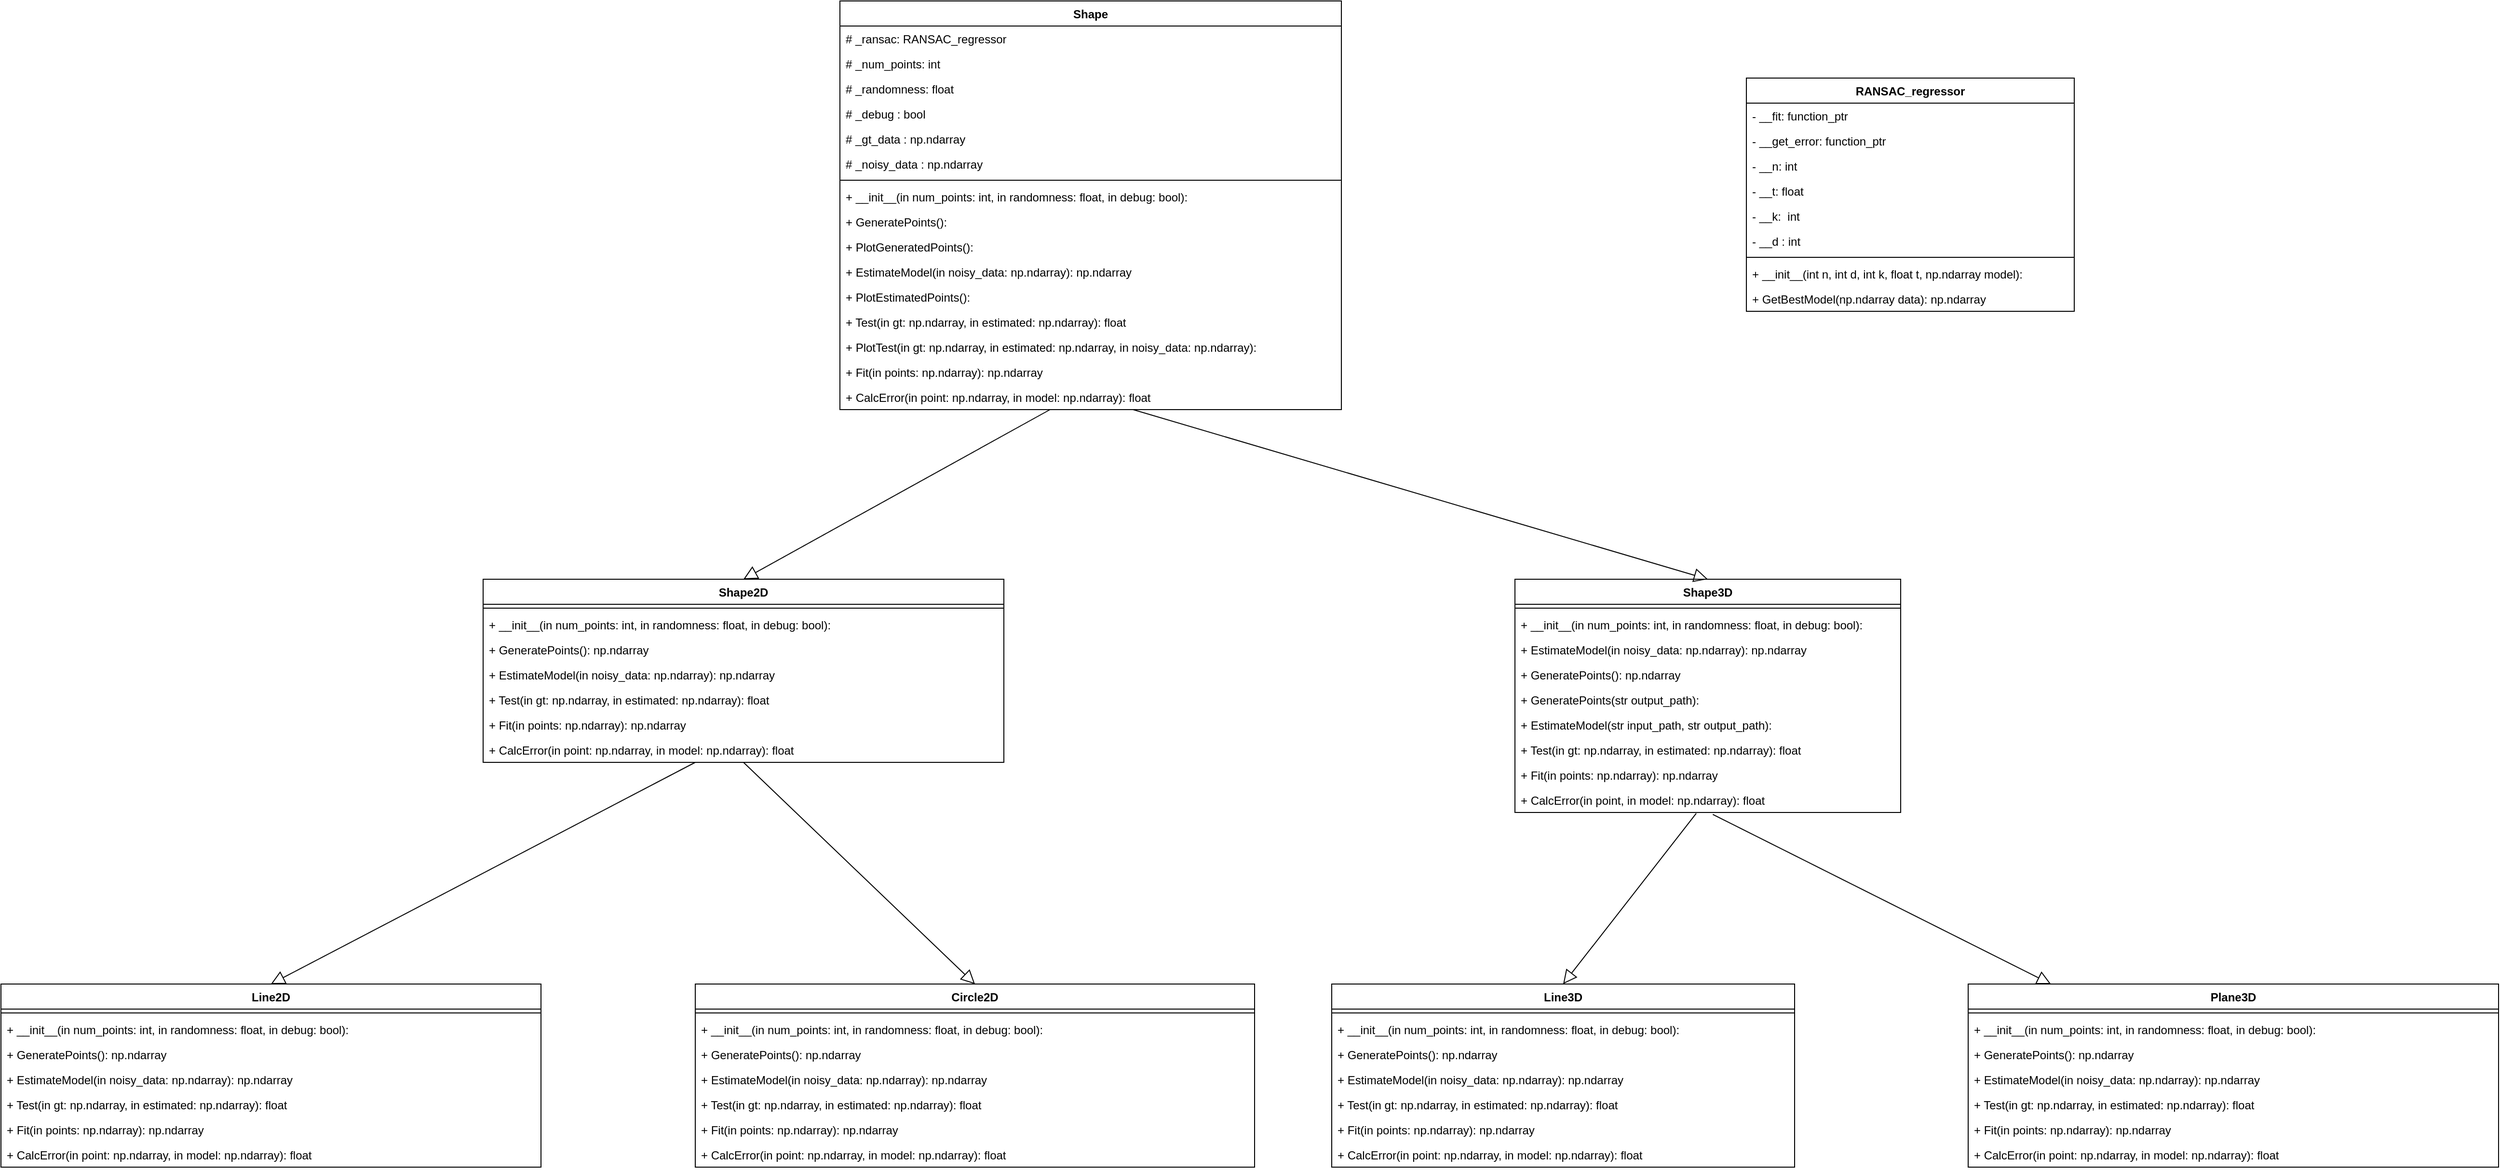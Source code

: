 <mxfile version="17.1.3" type="device" pages="2"><diagram id="LnxK-n-KmOKi256H2Ww8" name="Page-1"><mxGraphModel dx="4049" dy="1965" grid="1" gridSize="10" guides="1" tooltips="1" connect="1" arrows="1" fold="1" page="1" pageScale="1" pageWidth="850" pageHeight="1100" math="0" shadow="0"><root><mxCell id="0"/><mxCell id="1" parent="0"/><mxCell id="SkYZm29pECJTaGT37EbJ-3" value="Shape" style="swimlane;fontStyle=1;align=center;verticalAlign=top;childLayout=stackLayout;horizontal=1;startSize=26;horizontalStack=0;resizeParent=1;resizeParentMax=0;resizeLast=0;collapsible=1;marginBottom=0;" vertex="1" parent="1"><mxGeometry x="-1060" y="-990" width="520" height="424" as="geometry"/></mxCell><mxCell id="SkYZm29pECJTaGT37EbJ-4" value="# _ransac: RANSAC_regressor" style="text;strokeColor=none;fillColor=none;align=left;verticalAlign=top;spacingLeft=4;spacingRight=4;overflow=hidden;rotatable=0;points=[[0,0.5],[1,0.5]];portConstraint=eastwest;" vertex="1" parent="SkYZm29pECJTaGT37EbJ-3"><mxGeometry y="26" width="520" height="26" as="geometry"/></mxCell><mxCell id="SkYZm29pECJTaGT37EbJ-66" value="# _num_points: int" style="text;strokeColor=none;fillColor=none;align=left;verticalAlign=top;spacingLeft=4;spacingRight=4;overflow=hidden;rotatable=0;points=[[0,0.5],[1,0.5]];portConstraint=eastwest;" vertex="1" parent="SkYZm29pECJTaGT37EbJ-3"><mxGeometry y="52" width="520" height="26" as="geometry"/></mxCell><mxCell id="SkYZm29pECJTaGT37EbJ-67" value="# _randomness: float" style="text;strokeColor=none;fillColor=none;align=left;verticalAlign=top;spacingLeft=4;spacingRight=4;overflow=hidden;rotatable=0;points=[[0,0.5],[1,0.5]];portConstraint=eastwest;" vertex="1" parent="SkYZm29pECJTaGT37EbJ-3"><mxGeometry y="78" width="520" height="26" as="geometry"/></mxCell><mxCell id="SkYZm29pECJTaGT37EbJ-68" value="# _debug : bool" style="text;strokeColor=none;fillColor=none;align=left;verticalAlign=top;spacingLeft=4;spacingRight=4;overflow=hidden;rotatable=0;points=[[0,0.5],[1,0.5]];portConstraint=eastwest;" vertex="1" parent="SkYZm29pECJTaGT37EbJ-3"><mxGeometry y="104" width="520" height="26" as="geometry"/></mxCell><mxCell id="HVHwE3gUWG4xmHIoJjMR-1" value="# _gt_data : np.ndarray" style="text;strokeColor=none;fillColor=none;align=left;verticalAlign=top;spacingLeft=4;spacingRight=4;overflow=hidden;rotatable=0;points=[[0,0.5],[1,0.5]];portConstraint=eastwest;" vertex="1" parent="SkYZm29pECJTaGT37EbJ-3"><mxGeometry y="130" width="520" height="26" as="geometry"/></mxCell><mxCell id="HVHwE3gUWG4xmHIoJjMR-2" value="# _noisy_data : np.ndarray" style="text;strokeColor=none;fillColor=none;align=left;verticalAlign=top;spacingLeft=4;spacingRight=4;overflow=hidden;rotatable=0;points=[[0,0.5],[1,0.5]];portConstraint=eastwest;" vertex="1" parent="SkYZm29pECJTaGT37EbJ-3"><mxGeometry y="156" width="520" height="26" as="geometry"/></mxCell><mxCell id="SkYZm29pECJTaGT37EbJ-5" value="" style="line;strokeWidth=1;fillColor=none;align=left;verticalAlign=middle;spacingTop=-1;spacingLeft=3;spacingRight=3;rotatable=0;labelPosition=right;points=[];portConstraint=eastwest;" vertex="1" parent="SkYZm29pECJTaGT37EbJ-3"><mxGeometry y="182" width="520" height="8" as="geometry"/></mxCell><mxCell id="HVHwE3gUWG4xmHIoJjMR-3" value="+ __init__(in num_points: int, in randomness: float, in debug: bool):" style="text;strokeColor=none;fillColor=none;align=left;verticalAlign=top;spacingLeft=4;spacingRight=4;overflow=hidden;rotatable=0;points=[[0,0.5],[1,0.5]];portConstraint=eastwest;" vertex="1" parent="SkYZm29pECJTaGT37EbJ-3"><mxGeometry y="190" width="520" height="26" as="geometry"/></mxCell><mxCell id="HVHwE3gUWG4xmHIoJjMR-5" value="+ GeneratePoints():" style="text;strokeColor=none;fillColor=none;align=left;verticalAlign=top;spacingLeft=4;spacingRight=4;overflow=hidden;rotatable=0;points=[[0,0.5],[1,0.5]];portConstraint=eastwest;" vertex="1" parent="SkYZm29pECJTaGT37EbJ-3"><mxGeometry y="216" width="520" height="26" as="geometry"/></mxCell><mxCell id="HVHwE3gUWG4xmHIoJjMR-6" value="+ PlotGeneratedPoints(): " style="text;strokeColor=none;fillColor=none;align=left;verticalAlign=top;spacingLeft=4;spacingRight=4;overflow=hidden;rotatable=0;points=[[0,0.5],[1,0.5]];portConstraint=eastwest;" vertex="1" parent="SkYZm29pECJTaGT37EbJ-3"><mxGeometry y="242" width="520" height="26" as="geometry"/></mxCell><mxCell id="HVHwE3gUWG4xmHIoJjMR-7" value="+ EstimateModel(in noisy_data: np.ndarray): np.ndarray" style="text;strokeColor=none;fillColor=none;align=left;verticalAlign=top;spacingLeft=4;spacingRight=4;overflow=hidden;rotatable=0;points=[[0,0.5],[1,0.5]];portConstraint=eastwest;" vertex="1" parent="SkYZm29pECJTaGT37EbJ-3"><mxGeometry y="268" width="520" height="26" as="geometry"/></mxCell><mxCell id="HVHwE3gUWG4xmHIoJjMR-8" value="+ PlotEstimatedPoints(): " style="text;strokeColor=none;fillColor=none;align=left;verticalAlign=top;spacingLeft=4;spacingRight=4;overflow=hidden;rotatable=0;points=[[0,0.5],[1,0.5]];portConstraint=eastwest;" vertex="1" parent="SkYZm29pECJTaGT37EbJ-3"><mxGeometry y="294" width="520" height="26" as="geometry"/></mxCell><mxCell id="HVHwE3gUWG4xmHIoJjMR-9" value="+ Test(in gt: np.ndarray, in estimated: np.ndarray): float" style="text;strokeColor=none;fillColor=none;align=left;verticalAlign=top;spacingLeft=4;spacingRight=4;overflow=hidden;rotatable=0;points=[[0,0.5],[1,0.5]];portConstraint=eastwest;" vertex="1" parent="SkYZm29pECJTaGT37EbJ-3"><mxGeometry y="320" width="520" height="26" as="geometry"/></mxCell><mxCell id="HVHwE3gUWG4xmHIoJjMR-10" value="+ PlotTest(in gt: np.ndarray, in estimated: np.ndarray, in noisy_data: np.ndarray): " style="text;strokeColor=none;fillColor=none;align=left;verticalAlign=top;spacingLeft=4;spacingRight=4;overflow=hidden;rotatable=0;points=[[0,0.5],[1,0.5]];portConstraint=eastwest;" vertex="1" parent="SkYZm29pECJTaGT37EbJ-3"><mxGeometry y="346" width="520" height="26" as="geometry"/></mxCell><mxCell id="ZYXBk2DPTgyCaJqiMm_t-21" value="+ Fit(in points: np.ndarray): np.ndarray" style="text;strokeColor=none;fillColor=none;align=left;verticalAlign=top;spacingLeft=4;spacingRight=4;overflow=hidden;rotatable=0;points=[[0,0.5],[1,0.5]];portConstraint=eastwest;" vertex="1" parent="SkYZm29pECJTaGT37EbJ-3"><mxGeometry y="372" width="520" height="26" as="geometry"/></mxCell><mxCell id="ZYXBk2DPTgyCaJqiMm_t-22" value="+ CalcError(in point: np.ndarray, in model: np.ndarray): float" style="text;strokeColor=none;fillColor=none;align=left;verticalAlign=top;spacingLeft=4;spacingRight=4;overflow=hidden;rotatable=0;points=[[0,0.5],[1,0.5]];portConstraint=eastwest;" vertex="1" parent="SkYZm29pECJTaGT37EbJ-3"><mxGeometry y="398" width="520" height="26" as="geometry"/></mxCell><mxCell id="SkYZm29pECJTaGT37EbJ-11" value="Shape3D" style="swimlane;fontStyle=1;align=center;verticalAlign=top;childLayout=stackLayout;horizontal=1;startSize=26;horizontalStack=0;resizeParent=1;resizeParentMax=0;resizeLast=0;collapsible=1;marginBottom=0;" vertex="1" parent="1"><mxGeometry x="-360" y="-390" width="400" height="242" as="geometry"/></mxCell><mxCell id="SkYZm29pECJTaGT37EbJ-13" value="" style="line;strokeWidth=1;fillColor=none;align=left;verticalAlign=middle;spacingTop=-1;spacingLeft=3;spacingRight=3;rotatable=0;labelPosition=right;points=[];portConstraint=eastwest;" vertex="1" parent="SkYZm29pECJTaGT37EbJ-11"><mxGeometry y="26" width="400" height="8" as="geometry"/></mxCell><mxCell id="ZYXBk2DPTgyCaJqiMm_t-54" value="+ __init__(in num_points: int, in randomness: float, in debug: bool):" style="text;strokeColor=none;fillColor=none;align=left;verticalAlign=top;spacingLeft=4;spacingRight=4;overflow=hidden;rotatable=0;points=[[0,0.5],[1,0.5]];portConstraint=eastwest;" vertex="1" parent="SkYZm29pECJTaGT37EbJ-11"><mxGeometry y="34" width="400" height="26" as="geometry"/></mxCell><mxCell id="ZYXBk2DPTgyCaJqiMm_t-56" value="+ EstimateModel(in noisy_data: np.ndarray): np.ndarray" style="text;strokeColor=none;fillColor=none;align=left;verticalAlign=top;spacingLeft=4;spacingRight=4;overflow=hidden;rotatable=0;points=[[0,0.5],[1,0.5]];portConstraint=eastwest;" vertex="1" parent="SkYZm29pECJTaGT37EbJ-11"><mxGeometry y="60" width="400" height="26" as="geometry"/></mxCell><mxCell id="ZYXBk2DPTgyCaJqiMm_t-55" value="+ GeneratePoints(): np.ndarray" style="text;strokeColor=none;fillColor=none;align=left;verticalAlign=top;spacingLeft=4;spacingRight=4;overflow=hidden;rotatable=0;points=[[0,0.5],[1,0.5]];portConstraint=eastwest;" vertex="1" parent="SkYZm29pECJTaGT37EbJ-11"><mxGeometry y="86" width="400" height="26" as="geometry"/></mxCell><mxCell id="SkYZm29pECJTaGT37EbJ-52" value="+ GeneratePoints(str output_path):" style="text;strokeColor=none;fillColor=none;align=left;verticalAlign=top;spacingLeft=4;spacingRight=4;overflow=hidden;rotatable=0;points=[[0,0.5],[1,0.5]];portConstraint=eastwest;" vertex="1" parent="SkYZm29pECJTaGT37EbJ-11"><mxGeometry y="112" width="400" height="26" as="geometry"/></mxCell><mxCell id="SkYZm29pECJTaGT37EbJ-54" value="+ EstimateModel(str input_path, str output_path): " style="text;strokeColor=none;fillColor=none;align=left;verticalAlign=top;spacingLeft=4;spacingRight=4;overflow=hidden;rotatable=0;points=[[0,0.5],[1,0.5]];portConstraint=eastwest;" vertex="1" parent="SkYZm29pECJTaGT37EbJ-11"><mxGeometry y="138" width="400" height="26" as="geometry"/></mxCell><mxCell id="ZYXBk2DPTgyCaJqiMm_t-57" value="+ Test(in gt: np.ndarray, in estimated: np.ndarray): float" style="text;strokeColor=none;fillColor=none;align=left;verticalAlign=top;spacingLeft=4;spacingRight=4;overflow=hidden;rotatable=0;points=[[0,0.5],[1,0.5]];portConstraint=eastwest;" vertex="1" parent="SkYZm29pECJTaGT37EbJ-11"><mxGeometry y="164" width="400" height="26" as="geometry"/></mxCell><mxCell id="ZYXBk2DPTgyCaJqiMm_t-59" value="+ Fit(in points: np.ndarray): np.ndarray" style="text;strokeColor=none;fillColor=none;align=left;verticalAlign=top;spacingLeft=4;spacingRight=4;overflow=hidden;rotatable=0;points=[[0,0.5],[1,0.5]];portConstraint=eastwest;" vertex="1" parent="SkYZm29pECJTaGT37EbJ-11"><mxGeometry y="190" width="400" height="26" as="geometry"/></mxCell><mxCell id="ZYXBk2DPTgyCaJqiMm_t-58" value="+ CalcError(in point, in model: np.ndarray): float" style="text;strokeColor=none;fillColor=none;align=left;verticalAlign=top;spacingLeft=4;spacingRight=4;overflow=hidden;rotatable=0;points=[[0,0.5],[1,0.5]];portConstraint=eastwest;" vertex="1" parent="SkYZm29pECJTaGT37EbJ-11"><mxGeometry y="216" width="400" height="26" as="geometry"/></mxCell><mxCell id="SkYZm29pECJTaGT37EbJ-15" value="Line2D" style="swimlane;fontStyle=1;align=center;verticalAlign=top;childLayout=stackLayout;horizontal=1;startSize=26;horizontalStack=0;resizeParent=1;resizeParentMax=0;resizeLast=0;collapsible=1;marginBottom=0;" vertex="1" parent="1"><mxGeometry x="-1930" y="30" width="560" height="190" as="geometry"/></mxCell><mxCell id="SkYZm29pECJTaGT37EbJ-17" value="" style="line;strokeWidth=1;fillColor=none;align=left;verticalAlign=middle;spacingTop=-1;spacingLeft=3;spacingRight=3;rotatable=0;labelPosition=right;points=[];portConstraint=eastwest;" vertex="1" parent="SkYZm29pECJTaGT37EbJ-15"><mxGeometry y="26" width="560" height="8" as="geometry"/></mxCell><mxCell id="ZYXBk2DPTgyCaJqiMm_t-34" value="+ __init__(in num_points: int, in randomness: float, in debug: bool):" style="text;strokeColor=none;fillColor=none;align=left;verticalAlign=top;spacingLeft=4;spacingRight=4;overflow=hidden;rotatable=0;points=[[0,0.5],[1,0.5]];portConstraint=eastwest;" vertex="1" parent="SkYZm29pECJTaGT37EbJ-15"><mxGeometry y="34" width="560" height="26" as="geometry"/></mxCell><mxCell id="ZYXBk2DPTgyCaJqiMm_t-36" value="+ GeneratePoints(): np.ndarray" style="text;strokeColor=none;fillColor=none;align=left;verticalAlign=top;spacingLeft=4;spacingRight=4;overflow=hidden;rotatable=0;points=[[0,0.5],[1,0.5]];portConstraint=eastwest;" vertex="1" parent="SkYZm29pECJTaGT37EbJ-15"><mxGeometry y="60" width="560" height="26" as="geometry"/></mxCell><mxCell id="ZYXBk2DPTgyCaJqiMm_t-38" value="+ EstimateModel(in noisy_data: np.ndarray): np.ndarray" style="text;strokeColor=none;fillColor=none;align=left;verticalAlign=top;spacingLeft=4;spacingRight=4;overflow=hidden;rotatable=0;points=[[0,0.5],[1,0.5]];portConstraint=eastwest;" vertex="1" parent="SkYZm29pECJTaGT37EbJ-15"><mxGeometry y="86" width="560" height="26" as="geometry"/></mxCell><mxCell id="ZYXBk2DPTgyCaJqiMm_t-40" value="+ Test(in gt: np.ndarray, in estimated: np.ndarray): float" style="text;strokeColor=none;fillColor=none;align=left;verticalAlign=top;spacingLeft=4;spacingRight=4;overflow=hidden;rotatable=0;points=[[0,0.5],[1,0.5]];portConstraint=eastwest;" vertex="1" parent="SkYZm29pECJTaGT37EbJ-15"><mxGeometry y="112" width="560" height="26" as="geometry"/></mxCell><mxCell id="ZYXBk2DPTgyCaJqiMm_t-42" value="+ Fit(in points: np.ndarray): np.ndarray" style="text;strokeColor=none;fillColor=none;align=left;verticalAlign=top;spacingLeft=4;spacingRight=4;overflow=hidden;rotatable=0;points=[[0,0.5],[1,0.5]];portConstraint=eastwest;" vertex="1" parent="SkYZm29pECJTaGT37EbJ-15"><mxGeometry y="138" width="560" height="26" as="geometry"/></mxCell><mxCell id="ZYXBk2DPTgyCaJqiMm_t-43" value="+ CalcError(in point: np.ndarray, in model: np.ndarray): float" style="text;strokeColor=none;fillColor=none;align=left;verticalAlign=top;spacingLeft=4;spacingRight=4;overflow=hidden;rotatable=0;points=[[0,0.5],[1,0.5]];portConstraint=eastwest;" vertex="1" parent="SkYZm29pECJTaGT37EbJ-15"><mxGeometry y="164" width="560" height="26" as="geometry"/></mxCell><mxCell id="SkYZm29pECJTaGT37EbJ-19" value="Circle2D" style="swimlane;fontStyle=1;align=center;verticalAlign=top;childLayout=stackLayout;horizontal=1;startSize=26;horizontalStack=0;resizeParent=1;resizeParentMax=0;resizeLast=0;collapsible=1;marginBottom=0;" vertex="1" parent="1"><mxGeometry x="-1210" y="30" width="580" height="190" as="geometry"/></mxCell><mxCell id="SkYZm29pECJTaGT37EbJ-21" value="" style="line;strokeWidth=1;fillColor=none;align=left;verticalAlign=middle;spacingTop=-1;spacingLeft=3;spacingRight=3;rotatable=0;labelPosition=right;points=[];portConstraint=eastwest;" vertex="1" parent="SkYZm29pECJTaGT37EbJ-19"><mxGeometry y="26" width="580" height="8" as="geometry"/></mxCell><mxCell id="ZYXBk2DPTgyCaJqiMm_t-44" value="+ __init__(in num_points: int, in randomness: float, in debug: bool):" style="text;strokeColor=none;fillColor=none;align=left;verticalAlign=top;spacingLeft=4;spacingRight=4;overflow=hidden;rotatable=0;points=[[0,0.5],[1,0.5]];portConstraint=eastwest;" vertex="1" parent="SkYZm29pECJTaGT37EbJ-19"><mxGeometry y="34" width="580" height="26" as="geometry"/></mxCell><mxCell id="ZYXBk2DPTgyCaJqiMm_t-46" value="+ GeneratePoints(): np.ndarray" style="text;strokeColor=none;fillColor=none;align=left;verticalAlign=top;spacingLeft=4;spacingRight=4;overflow=hidden;rotatable=0;points=[[0,0.5],[1,0.5]];portConstraint=eastwest;" vertex="1" parent="SkYZm29pECJTaGT37EbJ-19"><mxGeometry y="60" width="580" height="26" as="geometry"/></mxCell><mxCell id="ZYXBk2DPTgyCaJqiMm_t-48" value="+ EstimateModel(in noisy_data: np.ndarray): np.ndarray" style="text;strokeColor=none;fillColor=none;align=left;verticalAlign=top;spacingLeft=4;spacingRight=4;overflow=hidden;rotatable=0;points=[[0,0.5],[1,0.5]];portConstraint=eastwest;" vertex="1" parent="SkYZm29pECJTaGT37EbJ-19"><mxGeometry y="86" width="580" height="26" as="geometry"/></mxCell><mxCell id="ZYXBk2DPTgyCaJqiMm_t-50" value="+ Test(in gt: np.ndarray, in estimated: np.ndarray): float" style="text;strokeColor=none;fillColor=none;align=left;verticalAlign=top;spacingLeft=4;spacingRight=4;overflow=hidden;rotatable=0;points=[[0,0.5],[1,0.5]];portConstraint=eastwest;" vertex="1" parent="SkYZm29pECJTaGT37EbJ-19"><mxGeometry y="112" width="580" height="26" as="geometry"/></mxCell><mxCell id="ZYXBk2DPTgyCaJqiMm_t-52" value="+ Fit(in points: np.ndarray): np.ndarray" style="text;strokeColor=none;fillColor=none;align=left;verticalAlign=top;spacingLeft=4;spacingRight=4;overflow=hidden;rotatable=0;points=[[0,0.5],[1,0.5]];portConstraint=eastwest;" vertex="1" parent="SkYZm29pECJTaGT37EbJ-19"><mxGeometry y="138" width="580" height="26" as="geometry"/></mxCell><mxCell id="ZYXBk2DPTgyCaJqiMm_t-53" value="+ CalcError(in point: np.ndarray, in model: np.ndarray): float" style="text;strokeColor=none;fillColor=none;align=left;verticalAlign=top;spacingLeft=4;spacingRight=4;overflow=hidden;rotatable=0;points=[[0,0.5],[1,0.5]];portConstraint=eastwest;" vertex="1" parent="SkYZm29pECJTaGT37EbJ-19"><mxGeometry y="164" width="580" height="26" as="geometry"/></mxCell><mxCell id="SkYZm29pECJTaGT37EbJ-23" value="Line3D" style="swimlane;fontStyle=1;align=center;verticalAlign=top;childLayout=stackLayout;horizontal=1;startSize=26;horizontalStack=0;resizeParent=1;resizeParentMax=0;resizeLast=0;collapsible=1;marginBottom=0;" vertex="1" parent="1"><mxGeometry x="-550" y="30" width="480" height="190" as="geometry"/></mxCell><mxCell id="SkYZm29pECJTaGT37EbJ-25" value="" style="line;strokeWidth=1;fillColor=none;align=left;verticalAlign=middle;spacingTop=-1;spacingLeft=3;spacingRight=3;rotatable=0;labelPosition=right;points=[];portConstraint=eastwest;" vertex="1" parent="SkYZm29pECJTaGT37EbJ-23"><mxGeometry y="26" width="480" height="8" as="geometry"/></mxCell><mxCell id="ZYXBk2DPTgyCaJqiMm_t-61" value="+ __init__(in num_points: int, in randomness: float, in debug: bool):" style="text;strokeColor=none;fillColor=none;align=left;verticalAlign=top;spacingLeft=4;spacingRight=4;overflow=hidden;rotatable=0;points=[[0,0.5],[1,0.5]];portConstraint=eastwest;" vertex="1" parent="SkYZm29pECJTaGT37EbJ-23"><mxGeometry y="34" width="480" height="26" as="geometry"/></mxCell><mxCell id="ZYXBk2DPTgyCaJqiMm_t-62" value="+ GeneratePoints(): np.ndarray" style="text;strokeColor=none;fillColor=none;align=left;verticalAlign=top;spacingLeft=4;spacingRight=4;overflow=hidden;rotatable=0;points=[[0,0.5],[1,0.5]];portConstraint=eastwest;" vertex="1" parent="SkYZm29pECJTaGT37EbJ-23"><mxGeometry y="60" width="480" height="26" as="geometry"/></mxCell><mxCell id="ZYXBk2DPTgyCaJqiMm_t-63" value="+ EstimateModel(in noisy_data: np.ndarray): np.ndarray" style="text;strokeColor=none;fillColor=none;align=left;verticalAlign=top;spacingLeft=4;spacingRight=4;overflow=hidden;rotatable=0;points=[[0,0.5],[1,0.5]];portConstraint=eastwest;" vertex="1" parent="SkYZm29pECJTaGT37EbJ-23"><mxGeometry y="86" width="480" height="26" as="geometry"/></mxCell><mxCell id="ZYXBk2DPTgyCaJqiMm_t-64" value="+ Test(in gt: np.ndarray, in estimated: np.ndarray): float" style="text;strokeColor=none;fillColor=none;align=left;verticalAlign=top;spacingLeft=4;spacingRight=4;overflow=hidden;rotatable=0;points=[[0,0.5],[1,0.5]];portConstraint=eastwest;" vertex="1" parent="SkYZm29pECJTaGT37EbJ-23"><mxGeometry y="112" width="480" height="26" as="geometry"/></mxCell><mxCell id="ZYXBk2DPTgyCaJqiMm_t-65" value="+ Fit(in points: np.ndarray): np.ndarray" style="text;strokeColor=none;fillColor=none;align=left;verticalAlign=top;spacingLeft=4;spacingRight=4;overflow=hidden;rotatable=0;points=[[0,0.5],[1,0.5]];portConstraint=eastwest;" vertex="1" parent="SkYZm29pECJTaGT37EbJ-23"><mxGeometry y="138" width="480" height="26" as="geometry"/></mxCell><mxCell id="ZYXBk2DPTgyCaJqiMm_t-66" value="+ CalcError(in point: np.ndarray, in model: np.ndarray): float" style="text;strokeColor=none;fillColor=none;align=left;verticalAlign=top;spacingLeft=4;spacingRight=4;overflow=hidden;rotatable=0;points=[[0,0.5],[1,0.5]];portConstraint=eastwest;" vertex="1" parent="SkYZm29pECJTaGT37EbJ-23"><mxGeometry y="164" width="480" height="26" as="geometry"/></mxCell><mxCell id="SkYZm29pECJTaGT37EbJ-27" value="Plane3D" style="swimlane;fontStyle=1;align=center;verticalAlign=top;childLayout=stackLayout;horizontal=1;startSize=26;horizontalStack=0;resizeParent=1;resizeParentMax=0;resizeLast=0;collapsible=1;marginBottom=0;" vertex="1" parent="1"><mxGeometry x="110" y="30" width="550" height="190" as="geometry"/></mxCell><mxCell id="SkYZm29pECJTaGT37EbJ-29" value="" style="line;strokeWidth=1;fillColor=none;align=left;verticalAlign=middle;spacingTop=-1;spacingLeft=3;spacingRight=3;rotatable=0;labelPosition=right;points=[];portConstraint=eastwest;" vertex="1" parent="SkYZm29pECJTaGT37EbJ-27"><mxGeometry y="26" width="550" height="8" as="geometry"/></mxCell><mxCell id="ZYXBk2DPTgyCaJqiMm_t-67" value="+ __init__(in num_points: int, in randomness: float, in debug: bool):" style="text;strokeColor=none;fillColor=none;align=left;verticalAlign=top;spacingLeft=4;spacingRight=4;overflow=hidden;rotatable=0;points=[[0,0.5],[1,0.5]];portConstraint=eastwest;" vertex="1" parent="SkYZm29pECJTaGT37EbJ-27"><mxGeometry y="34" width="550" height="26" as="geometry"/></mxCell><mxCell id="ZYXBk2DPTgyCaJqiMm_t-68" value="+ GeneratePoints(): np.ndarray" style="text;strokeColor=none;fillColor=none;align=left;verticalAlign=top;spacingLeft=4;spacingRight=4;overflow=hidden;rotatable=0;points=[[0,0.5],[1,0.5]];portConstraint=eastwest;" vertex="1" parent="SkYZm29pECJTaGT37EbJ-27"><mxGeometry y="60" width="550" height="26" as="geometry"/></mxCell><mxCell id="ZYXBk2DPTgyCaJqiMm_t-69" value="+ EstimateModel(in noisy_data: np.ndarray): np.ndarray" style="text;strokeColor=none;fillColor=none;align=left;verticalAlign=top;spacingLeft=4;spacingRight=4;overflow=hidden;rotatable=0;points=[[0,0.5],[1,0.5]];portConstraint=eastwest;" vertex="1" parent="SkYZm29pECJTaGT37EbJ-27"><mxGeometry y="86" width="550" height="26" as="geometry"/></mxCell><mxCell id="ZYXBk2DPTgyCaJqiMm_t-70" value="+ Test(in gt: np.ndarray, in estimated: np.ndarray): float" style="text;strokeColor=none;fillColor=none;align=left;verticalAlign=top;spacingLeft=4;spacingRight=4;overflow=hidden;rotatable=0;points=[[0,0.5],[1,0.5]];portConstraint=eastwest;" vertex="1" parent="SkYZm29pECJTaGT37EbJ-27"><mxGeometry y="112" width="550" height="26" as="geometry"/></mxCell><mxCell id="ZYXBk2DPTgyCaJqiMm_t-71" value="+ Fit(in points: np.ndarray): np.ndarray" style="text;strokeColor=none;fillColor=none;align=left;verticalAlign=top;spacingLeft=4;spacingRight=4;overflow=hidden;rotatable=0;points=[[0,0.5],[1,0.5]];portConstraint=eastwest;" vertex="1" parent="SkYZm29pECJTaGT37EbJ-27"><mxGeometry y="138" width="550" height="26" as="geometry"/></mxCell><mxCell id="ZYXBk2DPTgyCaJqiMm_t-72" value="+ CalcError(in point: np.ndarray, in model: np.ndarray): float" style="text;strokeColor=none;fillColor=none;align=left;verticalAlign=top;spacingLeft=4;spacingRight=4;overflow=hidden;rotatable=0;points=[[0,0.5],[1,0.5]];portConstraint=eastwest;" vertex="1" parent="SkYZm29pECJTaGT37EbJ-27"><mxGeometry y="164" width="550" height="26" as="geometry"/></mxCell><mxCell id="SkYZm29pECJTaGT37EbJ-33" value="RANSAC_regressor" style="swimlane;fontStyle=1;align=center;verticalAlign=top;childLayout=stackLayout;horizontal=1;startSize=26;horizontalStack=0;resizeParent=1;resizeParentMax=0;resizeLast=0;collapsible=1;marginBottom=0;" vertex="1" parent="1"><mxGeometry x="-120" y="-910" width="340" height="242" as="geometry"/></mxCell><mxCell id="SkYZm29pECJTaGT37EbJ-34" value="- __fit: function_ptr&#xA;" style="text;strokeColor=none;fillColor=none;align=left;verticalAlign=top;spacingLeft=4;spacingRight=4;overflow=hidden;rotatable=0;points=[[0,0.5],[1,0.5]];portConstraint=eastwest;" vertex="1" parent="SkYZm29pECJTaGT37EbJ-33"><mxGeometry y="26" width="340" height="26" as="geometry"/></mxCell><mxCell id="HVHwE3gUWG4xmHIoJjMR-18" value="- __get_error: function_ptr&#xA;" style="text;strokeColor=none;fillColor=none;align=left;verticalAlign=top;spacingLeft=4;spacingRight=4;overflow=hidden;rotatable=0;points=[[0,0.5],[1,0.5]];portConstraint=eastwest;" vertex="1" parent="SkYZm29pECJTaGT37EbJ-33"><mxGeometry y="52" width="340" height="26" as="geometry"/></mxCell><mxCell id="HVHwE3gUWG4xmHIoJjMR-13" value="- __n: int" style="text;strokeColor=none;fillColor=none;align=left;verticalAlign=top;spacingLeft=4;spacingRight=4;overflow=hidden;rotatable=0;points=[[0,0.5],[1,0.5]];portConstraint=eastwest;" vertex="1" parent="SkYZm29pECJTaGT37EbJ-33"><mxGeometry y="78" width="340" height="26" as="geometry"/></mxCell><mxCell id="HVHwE3gUWG4xmHIoJjMR-12" value="- __t: float" style="text;strokeColor=none;fillColor=none;align=left;verticalAlign=top;spacingLeft=4;spacingRight=4;overflow=hidden;rotatable=0;points=[[0,0.5],[1,0.5]];portConstraint=eastwest;" vertex="1" parent="SkYZm29pECJTaGT37EbJ-33"><mxGeometry y="104" width="340" height="26" as="geometry"/></mxCell><mxCell id="HVHwE3gUWG4xmHIoJjMR-15" value="- __k:  int" style="text;strokeColor=none;fillColor=none;align=left;verticalAlign=top;spacingLeft=4;spacingRight=4;overflow=hidden;rotatable=0;points=[[0,0.5],[1,0.5]];portConstraint=eastwest;" vertex="1" parent="SkYZm29pECJTaGT37EbJ-33"><mxGeometry y="130" width="340" height="26" as="geometry"/></mxCell><mxCell id="HVHwE3gUWG4xmHIoJjMR-14" value="- __d : int" style="text;strokeColor=none;fillColor=none;align=left;verticalAlign=top;spacingLeft=4;spacingRight=4;overflow=hidden;rotatable=0;points=[[0,0.5],[1,0.5]];portConstraint=eastwest;" vertex="1" parent="SkYZm29pECJTaGT37EbJ-33"><mxGeometry y="156" width="340" height="26" as="geometry"/></mxCell><mxCell id="SkYZm29pECJTaGT37EbJ-35" value="" style="line;strokeWidth=1;fillColor=none;align=left;verticalAlign=middle;spacingTop=-1;spacingLeft=3;spacingRight=3;rotatable=0;labelPosition=right;points=[];portConstraint=eastwest;" vertex="1" parent="SkYZm29pECJTaGT37EbJ-33"><mxGeometry y="182" width="340" height="8" as="geometry"/></mxCell><mxCell id="SkYZm29pECJTaGT37EbJ-36" value="+ __init__(int n, int d, int k, float t, np.ndarray model):" style="text;strokeColor=none;fillColor=none;align=left;verticalAlign=top;spacingLeft=4;spacingRight=4;overflow=hidden;rotatable=0;points=[[0,0.5],[1,0.5]];portConstraint=eastwest;" vertex="1" parent="SkYZm29pECJTaGT37EbJ-33"><mxGeometry y="190" width="340" height="26" as="geometry"/></mxCell><mxCell id="HVHwE3gUWG4xmHIoJjMR-17" value="+ GetBestModel(np.ndarray data): np.ndarray" style="text;strokeColor=none;fillColor=none;align=left;verticalAlign=top;spacingLeft=4;spacingRight=4;overflow=hidden;rotatable=0;points=[[0,0.5],[1,0.5]];portConstraint=eastwest;" vertex="1" parent="SkYZm29pECJTaGT37EbJ-33"><mxGeometry y="216" width="340" height="26" as="geometry"/></mxCell><mxCell id="pbJ6idhsCvUwWjYtoaPW-1" value="" style="endArrow=block;dashed=0;endFill=0;endSize=12;html=1;rounded=0;entryX=0.5;entryY=0;entryDx=0;entryDy=0;exitX=0.419;exitY=1;exitDx=0;exitDy=0;exitPerimeter=0;startArrow=none;" edge="1" parent="1" source="ZYXBk2DPTgyCaJqiMm_t-22" target="ZYXBk2DPTgyCaJqiMm_t-1"><mxGeometry width="160" relative="1" as="geometry"><mxPoint x="-120" y="190" as="sourcePoint"/><mxPoint x="50" y="190" as="targetPoint"/></mxGeometry></mxCell><mxCell id="ZYXBk2DPTgyCaJqiMm_t-1" value="Shape2D" style="swimlane;fontStyle=1;align=center;verticalAlign=top;childLayout=stackLayout;horizontal=1;startSize=26;horizontalStack=0;resizeParent=1;resizeParentMax=0;resizeLast=0;collapsible=1;marginBottom=0;" vertex="1" parent="1"><mxGeometry x="-1430" y="-390" width="540" height="190" as="geometry"/></mxCell><mxCell id="ZYXBk2DPTgyCaJqiMm_t-2" value="" style="line;strokeWidth=1;fillColor=none;align=left;verticalAlign=middle;spacingTop=-1;spacingLeft=3;spacingRight=3;rotatable=0;labelPosition=right;points=[];portConstraint=eastwest;" vertex="1" parent="ZYXBk2DPTgyCaJqiMm_t-1"><mxGeometry y="26" width="540" height="8" as="geometry"/></mxCell><mxCell id="ZYXBk2DPTgyCaJqiMm_t-23" value="+ __init__(in num_points: int, in randomness: float, in debug: bool):" style="text;strokeColor=none;fillColor=none;align=left;verticalAlign=top;spacingLeft=4;spacingRight=4;overflow=hidden;rotatable=0;points=[[0,0.5],[1,0.5]];portConstraint=eastwest;" vertex="1" parent="ZYXBk2DPTgyCaJqiMm_t-1"><mxGeometry y="34" width="540" height="26" as="geometry"/></mxCell><mxCell id="ZYXBk2DPTgyCaJqiMm_t-25" value="+ GeneratePoints(): np.ndarray" style="text;strokeColor=none;fillColor=none;align=left;verticalAlign=top;spacingLeft=4;spacingRight=4;overflow=hidden;rotatable=0;points=[[0,0.5],[1,0.5]];portConstraint=eastwest;" vertex="1" parent="ZYXBk2DPTgyCaJqiMm_t-1"><mxGeometry y="60" width="540" height="26" as="geometry"/></mxCell><mxCell id="ZYXBk2DPTgyCaJqiMm_t-27" value="+ EstimateModel(in noisy_data: np.ndarray): np.ndarray" style="text;strokeColor=none;fillColor=none;align=left;verticalAlign=top;spacingLeft=4;spacingRight=4;overflow=hidden;rotatable=0;points=[[0,0.5],[1,0.5]];portConstraint=eastwest;" vertex="1" parent="ZYXBk2DPTgyCaJqiMm_t-1"><mxGeometry y="86" width="540" height="26" as="geometry"/></mxCell><mxCell id="ZYXBk2DPTgyCaJqiMm_t-29" value="+ Test(in gt: np.ndarray, in estimated: np.ndarray): float" style="text;strokeColor=none;fillColor=none;align=left;verticalAlign=top;spacingLeft=4;spacingRight=4;overflow=hidden;rotatable=0;points=[[0,0.5],[1,0.5]];portConstraint=eastwest;" vertex="1" parent="ZYXBk2DPTgyCaJqiMm_t-1"><mxGeometry y="112" width="540" height="26" as="geometry"/></mxCell><mxCell id="ZYXBk2DPTgyCaJqiMm_t-31" value="+ Fit(in points: np.ndarray): np.ndarray" style="text;strokeColor=none;fillColor=none;align=left;verticalAlign=top;spacingLeft=4;spacingRight=4;overflow=hidden;rotatable=0;points=[[0,0.5],[1,0.5]];portConstraint=eastwest;" vertex="1" parent="ZYXBk2DPTgyCaJqiMm_t-1"><mxGeometry y="138" width="540" height="26" as="geometry"/></mxCell><mxCell id="ZYXBk2DPTgyCaJqiMm_t-32" value="+ CalcError(in point: np.ndarray, in model: np.ndarray): float" style="text;strokeColor=none;fillColor=none;align=left;verticalAlign=top;spacingLeft=4;spacingRight=4;overflow=hidden;rotatable=0;points=[[0,0.5],[1,0.5]];portConstraint=eastwest;" vertex="1" parent="ZYXBk2DPTgyCaJqiMm_t-1"><mxGeometry y="164" width="540" height="26" as="geometry"/></mxCell><mxCell id="ZYXBk2DPTgyCaJqiMm_t-13" value="" style="endArrow=block;dashed=0;endFill=0;endSize=12;html=1;rounded=0;entryX=0.5;entryY=0;entryDx=0;entryDy=0;" edge="1" parent="1" target="SkYZm29pECJTaGT37EbJ-15"><mxGeometry width="160" relative="1" as="geometry"><mxPoint x="-1210" y="-200" as="sourcePoint"/><mxPoint x="-850" y="836.01" as="targetPoint"/></mxGeometry></mxCell><mxCell id="ZYXBk2DPTgyCaJqiMm_t-14" value="" style="endArrow=block;dashed=0;endFill=0;endSize=12;html=1;rounded=0;entryX=0.5;entryY=0;entryDx=0;entryDy=0;exitX=0.5;exitY=1;exitDx=0;exitDy=0;" edge="1" parent="1" source="ZYXBk2DPTgyCaJqiMm_t-1" target="SkYZm29pECJTaGT37EbJ-19"><mxGeometry width="160" relative="1" as="geometry"><mxPoint x="-545.94" y="750.002" as="sourcePoint"/><mxPoint x="-550" y="892" as="targetPoint"/></mxGeometry></mxCell><mxCell id="ZYXBk2DPTgyCaJqiMm_t-18" value="" style="endArrow=block;dashed=0;endFill=0;endSize=12;html=1;rounded=0;entryX=0.5;entryY=0;entryDx=0;entryDy=0;exitX=0.47;exitY=1.038;exitDx=0;exitDy=0;exitPerimeter=0;" edge="1" parent="1" source="ZYXBk2DPTgyCaJqiMm_t-58" target="SkYZm29pECJTaGT37EbJ-23"><mxGeometry width="160" relative="1" as="geometry"><mxPoint x="-170" y="-228.002" as="sourcePoint"/><mxPoint x="307.5" y="910" as="targetPoint"/></mxGeometry></mxCell><mxCell id="ZYXBk2DPTgyCaJqiMm_t-19" value="" style="endArrow=block;dashed=0;endFill=0;endSize=12;html=1;rounded=0;entryX=0.5;entryY=0;entryDx=0;entryDy=0;" edge="1" parent="1" source="ZYXBk2DPTgyCaJqiMm_t-22" target="SkYZm29pECJTaGT37EbJ-11"><mxGeometry width="160" relative="1" as="geometry"><mxPoint x="-390" y="425" as="sourcePoint"/><mxPoint x="-94.5" y="560.01" as="targetPoint"/></mxGeometry></mxCell><mxCell id="ZYXBk2DPTgyCaJqiMm_t-73" value="" style="endArrow=block;dashed=0;endFill=0;endSize=12;html=1;rounded=0;exitX=0.513;exitY=1.077;exitDx=0;exitDy=0;exitPerimeter=0;" edge="1" parent="1" source="ZYXBk2DPTgyCaJqiMm_t-58" target="SkYZm29pECJTaGT37EbJ-27"><mxGeometry width="160" relative="1" as="geometry"><mxPoint x="-162" y="-137.012" as="sourcePoint"/><mxPoint x="-300" y="40" as="targetPoint"/></mxGeometry></mxCell></root></mxGraphModel></diagram><diagram id="6H8Jw30BYghVZ66PmcBc" name="Page-2"><mxGraphModel dx="1499" dy="865" grid="1" gridSize="10" guides="1" tooltips="1" connect="1" arrows="1" fold="1" page="1" pageScale="1" pageWidth="1100" pageHeight="850" math="0" shadow="0"><root><mxCell id="N740n-lYmJ4QnWAdI46K-0"/><mxCell id="N740n-lYmJ4QnWAdI46K-1" parent="N740n-lYmJ4QnWAdI46K-0"/></root></mxGraphModel></diagram></mxfile>
